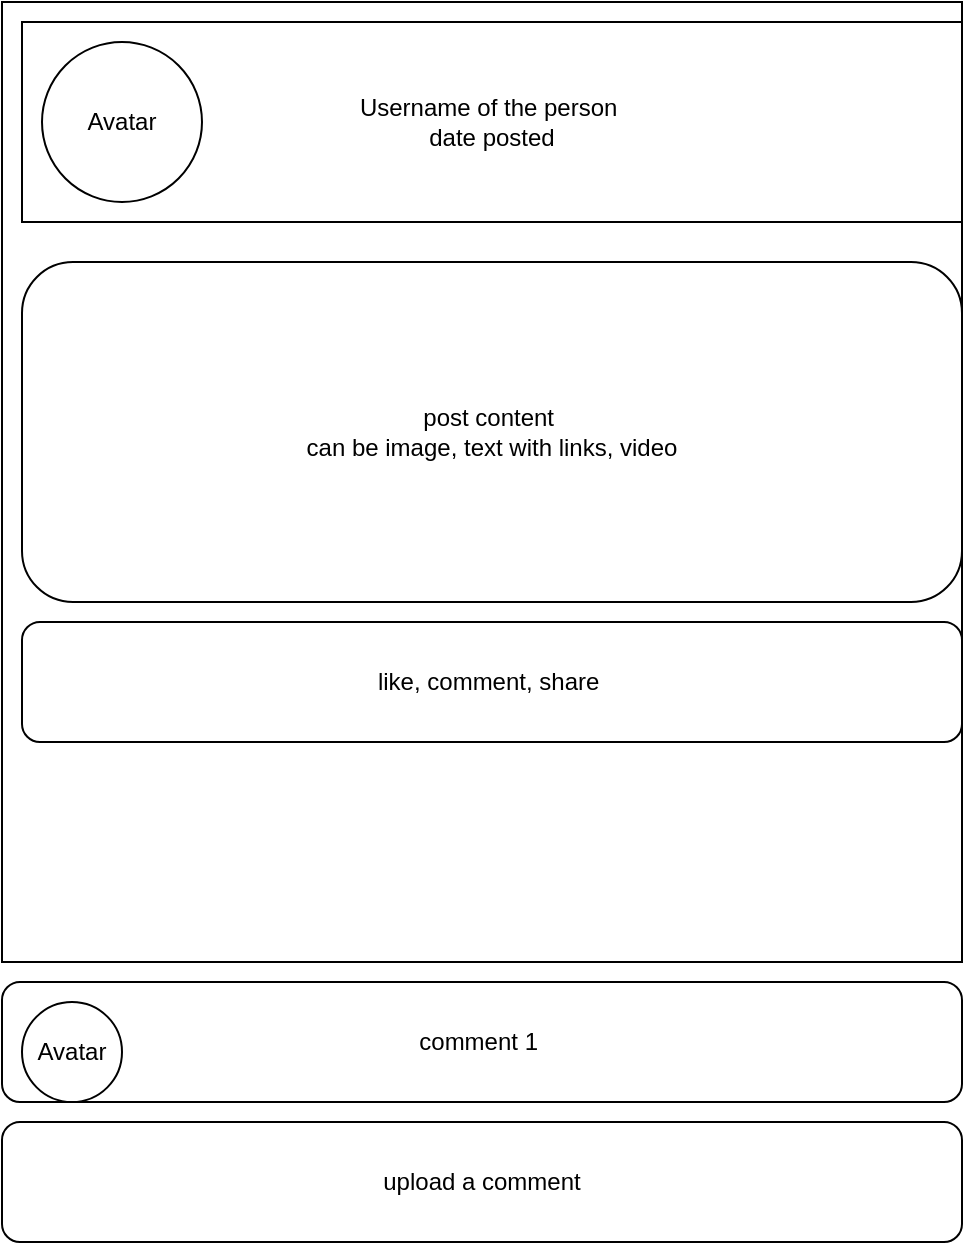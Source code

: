 <mxfile version="15.4.1" type="github">
  <diagram id="2VDzocID4atmfYFC9NuJ" name="Page-1">
    <mxGraphModel dx="946" dy="535" grid="1" gridSize="10" guides="1" tooltips="1" connect="1" arrows="1" fold="1" page="1" pageScale="1" pageWidth="850" pageHeight="1100" math="0" shadow="0">
      <root>
        <mxCell id="0" />
        <mxCell id="1" parent="0" />
        <mxCell id="yX39dWFXJKRczpGKgtbc-1" value="" style="whiteSpace=wrap;html=1;aspect=fixed;" vertex="1" parent="1">
          <mxGeometry x="30" y="20" width="480" height="480" as="geometry" />
        </mxCell>
        <mxCell id="yX39dWFXJKRczpGKgtbc-2" value="Username of the person&amp;nbsp;&lt;br&gt;date posted" style="rounded=0;whiteSpace=wrap;html=1;" vertex="1" parent="1">
          <mxGeometry x="40" y="30" width="470" height="100" as="geometry" />
        </mxCell>
        <mxCell id="yX39dWFXJKRczpGKgtbc-3" value="Avatar" style="ellipse;whiteSpace=wrap;html=1;aspect=fixed;" vertex="1" parent="1">
          <mxGeometry x="50" y="40" width="80" height="80" as="geometry" />
        </mxCell>
        <mxCell id="yX39dWFXJKRczpGKgtbc-5" value="post content&amp;nbsp;&lt;br&gt;can be image, text with links, video" style="rounded=1;whiteSpace=wrap;html=1;" vertex="1" parent="1">
          <mxGeometry x="40" y="150" width="470" height="170" as="geometry" />
        </mxCell>
        <mxCell id="yX39dWFXJKRczpGKgtbc-7" value="like, comment, share&amp;nbsp;" style="rounded=1;whiteSpace=wrap;html=1;align=center;" vertex="1" parent="1">
          <mxGeometry x="40" y="330" width="470" height="60" as="geometry" />
        </mxCell>
        <mxCell id="yX39dWFXJKRczpGKgtbc-10" value="comment 1&amp;nbsp;" style="rounded=1;whiteSpace=wrap;html=1;align=center;" vertex="1" parent="1">
          <mxGeometry x="30" y="510" width="480" height="60" as="geometry" />
        </mxCell>
        <mxCell id="yX39dWFXJKRczpGKgtbc-11" value="Avatar" style="ellipse;whiteSpace=wrap;html=1;aspect=fixed;" vertex="1" parent="1">
          <mxGeometry x="40" y="520" width="50" height="50" as="geometry" />
        </mxCell>
        <mxCell id="yX39dWFXJKRczpGKgtbc-12" value="upload a comment" style="rounded=1;whiteSpace=wrap;html=1;align=center;" vertex="1" parent="1">
          <mxGeometry x="30" y="580" width="480" height="60" as="geometry" />
        </mxCell>
      </root>
    </mxGraphModel>
  </diagram>
</mxfile>
